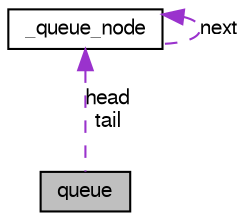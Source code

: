 digraph G
{
  bgcolor="transparent";
  edge [fontname="FreeSans",fontsize="10",labelfontname="FreeSans",labelfontsize="10"];
  node [fontname="FreeSans",fontsize="10",shape=record];
  Node1 [label="queue",height=0.2,width=0.4,color="black", fillcolor="grey75", style="filled" fontcolor="black"];
  Node2 -> Node1 [dir=back,color="darkorchid3",fontsize="10",style="dashed",label="head\ntail",fontname="FreeSans"];
  Node2 [label="_queue_node",height=0.2,width=0.4,color="black",URL="$struct__queue__node.html"];
  Node2 -> Node2 [dir=back,color="darkorchid3",fontsize="10",style="dashed",label="next",fontname="FreeSans"];
}
